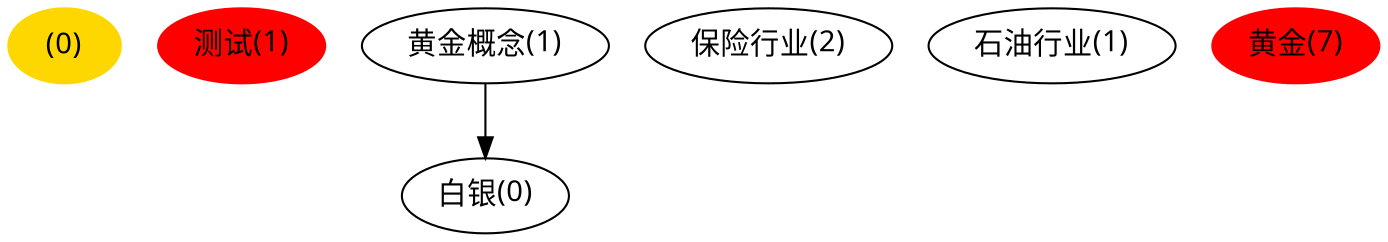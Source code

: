 digraph tree{node[fontname = "Microsoft YaHei"];
 "(0)";
"(0)"[color=gold style=filled];
"测试(1)";
"测试(1)"[color=red style=filled];
"白银(0)";
"黄金概念(1)"->"白银(0)"
"保险行业(2)";
"石油行业(1)";
"黄金概念(1)";
"黄金(7)";
"黄金(7)"[color=red style=filled];
}